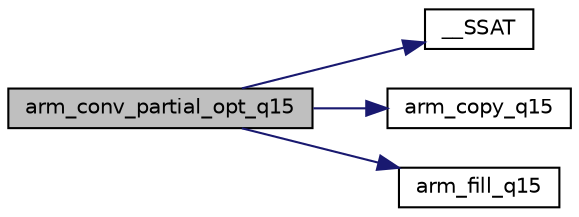digraph "arm_conv_partial_opt_q15"
{
 // LATEX_PDF_SIZE
  edge [fontname="Helvetica",fontsize="10",labelfontname="Helvetica",labelfontsize="10"];
  node [fontname="Helvetica",fontsize="10",shape=record];
  rankdir="LR";
  Node1 [label="arm_conv_partial_opt_q15",height=0.2,width=0.4,color="black", fillcolor="grey75", style="filled", fontcolor="black",tooltip="Partial convolution of Q15 sequences."];
  Node1 -> Node2 [color="midnightblue",fontsize="10",style="solid",fontname="Helvetica"];
  Node2 [label="__SSAT",height=0.2,width=0.4,color="black", fillcolor="white", style="filled",URL="$group___c_m_s_i_s___core___instruction_interface.html#ga372c0535573dde3e37f0f08c774a3487",tooltip="Signed Saturate."];
  Node1 -> Node3 [color="midnightblue",fontsize="10",style="solid",fontname="Helvetica"];
  Node3 [label="arm_copy_q15",height=0.2,width=0.4,color="black", fillcolor="white", style="filled",URL="$group__copy.html#ga872ca4cfc18c680b8991ccd569a5fda0",tooltip="Copies the elements of a Q15 vector."];
  Node1 -> Node4 [color="midnightblue",fontsize="10",style="solid",fontname="Helvetica"];
  Node4 [label="arm_fill_q15",height=0.2,width=0.4,color="black", fillcolor="white", style="filled",URL="$group___fill.html#ga76b21c32a3783a2b3334d930a646e5d8",tooltip="Fills a constant value into a Q15 vector."];
}
